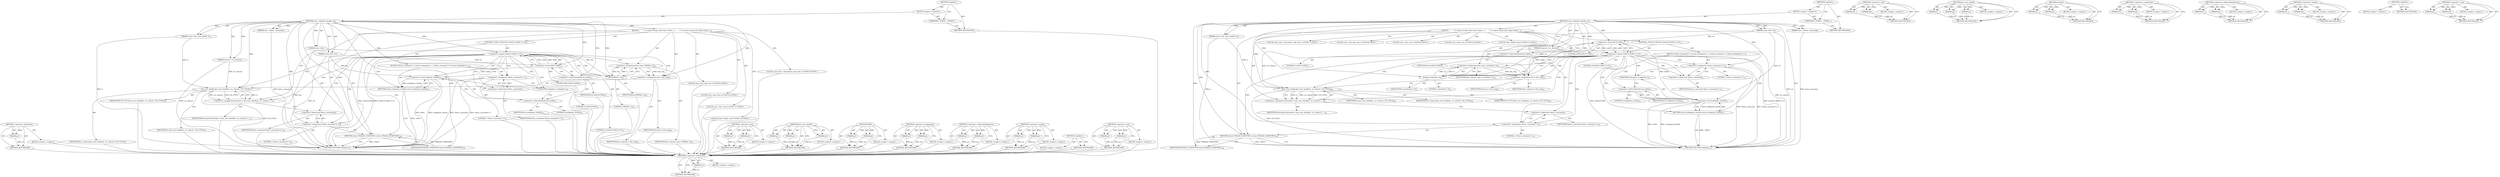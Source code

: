 digraph "&lt;operator&gt;.cast" {
vulnerable_110 [label=<(METHOD,&lt;operator&gt;.indirection)>];
vulnerable_111 [label=<(PARAM,p1)>];
vulnerable_112 [label=<(BLOCK,&lt;empty&gt;,&lt;empty&gt;)>];
vulnerable_113 [label=<(METHOD_RETURN,ANY)>];
vulnerable_6 [label=<(METHOD,&lt;global&gt;)<SUB>1</SUB>>];
vulnerable_7 [label=<(BLOCK,&lt;empty&gt;,&lt;empty&gt;)<SUB>1</SUB>>];
vulnerable_8 [label=<(UNKNOWN,_PUBLIC_,_PUBLIC_)<SUB>1</SUB>>];
vulnerable_9 [label=<(METHOD,next_codepoint_handle_ext)<SUB>1</SUB>>];
vulnerable_10 [label=<(PARAM,struct smb_iconv_handle *ic)<SUB>2</SUB>>];
vulnerable_11 [label=<(PARAM,const char *str)<SUB>3</SUB>>];
vulnerable_12 [label=<(PARAM,charset_t src_charset)<SUB>3</SUB>>];
vulnerable_13 [label=<(PARAM,size_t *bytes_consumed)<SUB>4</SUB>>];
vulnerable_14 [label=<(BLOCK,{
        /* it cannot occupy more than 4 bytes...,{
        /* it cannot occupy more than 4 bytes...)<SUB>5</SUB>>];
vulnerable_15 [label="<(LOCAL,smb_iconv_t descriptor: smb_iconv_t)<SUB>7</SUB>>"];
vulnerable_16 [label="<(LOCAL,size_t ilen_orig: size_t)<SUB>8</SUB>>"];
vulnerable_17 [label="<(LOCAL,size_t ilen: size_t)<SUB>9</SUB>>"];
vulnerable_18 [label="<(LOCAL,size_t olen: size_t)<SUB>10</SUB>>"];
vulnerable_19 [label="<(LOCAL,char* outbuf: char*)<SUB>11</SUB>>"];
vulnerable_20 [label=<(CONTROL_STRUCTURE,IF,if ((str[0] &amp; 0x80) == 0))<SUB>13</SUB>>];
vulnerable_21 [label=<(&lt;operator&gt;.equals,(str[0] &amp; 0x80) == 0)<SUB>13</SUB>>];
vulnerable_22 [label=<(&lt;operator&gt;.and,str[0] &amp; 0x80)<SUB>13</SUB>>];
vulnerable_23 [label=<(&lt;operator&gt;.indirectIndexAccess,str[0])<SUB>13</SUB>>];
vulnerable_24 [label=<(IDENTIFIER,str,str[0] &amp; 0x80)<SUB>13</SUB>>];
vulnerable_25 [label=<(LITERAL,0,str[0] &amp; 0x80)<SUB>13</SUB>>];
vulnerable_26 [label=<(LITERAL,0x80,str[0] &amp; 0x80)<SUB>13</SUB>>];
vulnerable_27 [label=<(LITERAL,0,(str[0] &amp; 0x80) == 0)<SUB>13</SUB>>];
vulnerable_28 [label=<(BLOCK,{
		*bytes_consumed = 1;
		return (codepoint_t)...,{
		*bytes_consumed = 1;
		return (codepoint_t)...)<SUB>13</SUB>>];
vulnerable_29 [label=<(&lt;operator&gt;.assignment,*bytes_consumed = 1)<SUB>14</SUB>>];
vulnerable_30 [label=<(&lt;operator&gt;.indirection,*bytes_consumed)<SUB>14</SUB>>];
vulnerable_31 [label=<(IDENTIFIER,bytes_consumed,*bytes_consumed = 1)<SUB>14</SUB>>];
vulnerable_32 [label=<(LITERAL,1,*bytes_consumed = 1)<SUB>14</SUB>>];
vulnerable_33 [label=<(RETURN,return (codepoint_t)str[0];,return (codepoint_t)str[0];)<SUB>15</SUB>>];
vulnerable_34 [label=<(&lt;operator&gt;.cast,(codepoint_t)str[0])<SUB>15</SUB>>];
vulnerable_35 [label=<(UNKNOWN,codepoint_t,codepoint_t)<SUB>15</SUB>>];
vulnerable_36 [label=<(&lt;operator&gt;.indirectIndexAccess,str[0])<SUB>15</SUB>>];
vulnerable_37 [label=<(IDENTIFIER,str,(codepoint_t)str[0])<SUB>15</SUB>>];
vulnerable_38 [label=<(LITERAL,0,(codepoint_t)str[0])<SUB>15</SUB>>];
vulnerable_39 [label=<(&lt;operator&gt;.assignment,ilen_orig = strnlen(str, 5))<SUB>23</SUB>>];
vulnerable_40 [label=<(IDENTIFIER,ilen_orig,ilen_orig = strnlen(str, 5))<SUB>23</SUB>>];
vulnerable_41 [label=<(strnlen,strnlen(str, 5))<SUB>23</SUB>>];
vulnerable_42 [label=<(IDENTIFIER,str,strnlen(str, 5))<SUB>23</SUB>>];
vulnerable_43 [label=<(LITERAL,5,strnlen(str, 5))<SUB>23</SUB>>];
vulnerable_44 [label=<(&lt;operator&gt;.assignment,ilen = ilen_orig)<SUB>24</SUB>>];
vulnerable_45 [label=<(IDENTIFIER,ilen,ilen = ilen_orig)<SUB>24</SUB>>];
vulnerable_46 [label=<(IDENTIFIER,ilen_orig,ilen = ilen_orig)<SUB>24</SUB>>];
vulnerable_47 [label=<(&lt;operator&gt;.assignment,descriptor = get_conv_handle(ic, src_charset, C...)<SUB>26</SUB>>];
vulnerable_48 [label=<(IDENTIFIER,descriptor,descriptor = get_conv_handle(ic, src_charset, C...)<SUB>26</SUB>>];
vulnerable_49 [label=<(get_conv_handle,get_conv_handle(ic, src_charset, CH_UTF16))<SUB>26</SUB>>];
vulnerable_50 [label=<(IDENTIFIER,ic,get_conv_handle(ic, src_charset, CH_UTF16))<SUB>26</SUB>>];
vulnerable_51 [label=<(IDENTIFIER,src_charset,get_conv_handle(ic, src_charset, CH_UTF16))<SUB>26</SUB>>];
vulnerable_52 [label=<(IDENTIFIER,CH_UTF16,get_conv_handle(ic, src_charset, CH_UTF16))<SUB>26</SUB>>];
vulnerable_53 [label=<(&lt;operator&gt;.assignment,*bytes_consumed = 1)<SUB>27</SUB>>];
vulnerable_54 [label=<(&lt;operator&gt;.indirection,*bytes_consumed)<SUB>27</SUB>>];
vulnerable_55 [label=<(IDENTIFIER,bytes_consumed,*bytes_consumed = 1)<SUB>27</SUB>>];
vulnerable_56 [label=<(LITERAL,1,*bytes_consumed = 1)<SUB>27</SUB>>];
vulnerable_57 [label=<(RETURN,return INVALID_CODEPOINT;,return INVALID_CODEPOINT;)<SUB>28</SUB>>];
vulnerable_58 [label=<(IDENTIFIER,INVALID_CODEPOINT,return INVALID_CODEPOINT;)<SUB>28</SUB>>];
vulnerable_59 [label=<(METHOD_RETURN,codepoint_t)<SUB>1</SUB>>];
vulnerable_61 [label=<(METHOD_RETURN,ANY)<SUB>1</SUB>>];
vulnerable_95 [label=<(METHOD,&lt;operator&gt;.and)>];
vulnerable_96 [label=<(PARAM,p1)>];
vulnerable_97 [label=<(PARAM,p2)>];
vulnerable_98 [label=<(BLOCK,&lt;empty&gt;,&lt;empty&gt;)>];
vulnerable_99 [label=<(METHOD_RETURN,ANY)>];
vulnerable_124 [label=<(METHOD,get_conv_handle)>];
vulnerable_125 [label=<(PARAM,p1)>];
vulnerable_126 [label=<(PARAM,p2)>];
vulnerable_127 [label=<(PARAM,p3)>];
vulnerable_128 [label=<(BLOCK,&lt;empty&gt;,&lt;empty&gt;)>];
vulnerable_129 [label=<(METHOD_RETURN,ANY)>];
vulnerable_119 [label=<(METHOD,strnlen)>];
vulnerable_120 [label=<(PARAM,p1)>];
vulnerable_121 [label=<(PARAM,p2)>];
vulnerable_122 [label=<(BLOCK,&lt;empty&gt;,&lt;empty&gt;)>];
vulnerable_123 [label=<(METHOD_RETURN,ANY)>];
vulnerable_105 [label=<(METHOD,&lt;operator&gt;.assignment)>];
vulnerable_106 [label=<(PARAM,p1)>];
vulnerable_107 [label=<(PARAM,p2)>];
vulnerable_108 [label=<(BLOCK,&lt;empty&gt;,&lt;empty&gt;)>];
vulnerable_109 [label=<(METHOD_RETURN,ANY)>];
vulnerable_100 [label=<(METHOD,&lt;operator&gt;.indirectIndexAccess)>];
vulnerable_101 [label=<(PARAM,p1)>];
vulnerable_102 [label=<(PARAM,p2)>];
vulnerable_103 [label=<(BLOCK,&lt;empty&gt;,&lt;empty&gt;)>];
vulnerable_104 [label=<(METHOD_RETURN,ANY)>];
vulnerable_90 [label=<(METHOD,&lt;operator&gt;.equals)>];
vulnerable_91 [label=<(PARAM,p1)>];
vulnerable_92 [label=<(PARAM,p2)>];
vulnerable_93 [label=<(BLOCK,&lt;empty&gt;,&lt;empty&gt;)>];
vulnerable_94 [label=<(METHOD_RETURN,ANY)>];
vulnerable_84 [label=<(METHOD,&lt;global&gt;)<SUB>1</SUB>>];
vulnerable_85 [label=<(BLOCK,&lt;empty&gt;,&lt;empty&gt;)>];
vulnerable_86 [label=<(METHOD_RETURN,ANY)>];
vulnerable_114 [label=<(METHOD,&lt;operator&gt;.cast)>];
vulnerable_115 [label=<(PARAM,p1)>];
vulnerable_116 [label=<(PARAM,p2)>];
vulnerable_117 [label=<(BLOCK,&lt;empty&gt;,&lt;empty&gt;)>];
vulnerable_118 [label=<(METHOD_RETURN,ANY)>];
fixed_111 [label=<(METHOD,&lt;operator&gt;.indirection)>];
fixed_112 [label=<(PARAM,p1)>];
fixed_113 [label=<(BLOCK,&lt;empty&gt;,&lt;empty&gt;)>];
fixed_114 [label=<(METHOD_RETURN,ANY)>];
fixed_6 [label=<(METHOD,&lt;global&gt;)<SUB>1</SUB>>];
fixed_7 [label=<(BLOCK,&lt;empty&gt;,&lt;empty&gt;)<SUB>1</SUB>>];
fixed_8 [label=<(UNKNOWN,_PUBLIC_,_PUBLIC_)<SUB>1</SUB>>];
fixed_9 [label=<(METHOD,next_codepoint_handle_ext)<SUB>1</SUB>>];
fixed_10 [label=<(PARAM,struct smb_iconv_handle *ic)<SUB>2</SUB>>];
fixed_11 [label=<(PARAM,const char *str)<SUB>3</SUB>>];
fixed_12 [label=<(PARAM,size_t len)<SUB>3</SUB>>];
fixed_13 [label=<(PARAM,charset_t src_charset)<SUB>4</SUB>>];
fixed_14 [label=<(PARAM,size_t *bytes_consumed)<SUB>5</SUB>>];
fixed_15 [label=<(BLOCK,{
        /* it cannot occupy more than 4 bytes...,{
        /* it cannot occupy more than 4 bytes...)<SUB>6</SUB>>];
fixed_16 [label="<(LOCAL,smb_iconv_t descriptor: smb_iconv_t)<SUB>8</SUB>>"];
fixed_17 [label="<(LOCAL,size_t ilen_orig: size_t)<SUB>9</SUB>>"];
fixed_18 [label="<(LOCAL,size_t ilen: size_t)<SUB>10</SUB>>"];
fixed_19 [label="<(LOCAL,size_t olen: size_t)<SUB>11</SUB>>"];
fixed_20 [label="<(LOCAL,char* outbuf: char*)<SUB>12</SUB>>"];
fixed_21 [label=<(CONTROL_STRUCTURE,IF,if ((str[0] &amp; 0x80) == 0))<SUB>14</SUB>>];
fixed_22 [label=<(&lt;operator&gt;.equals,(str[0] &amp; 0x80) == 0)<SUB>14</SUB>>];
fixed_23 [label=<(&lt;operator&gt;.and,str[0] &amp; 0x80)<SUB>14</SUB>>];
fixed_24 [label=<(&lt;operator&gt;.indirectIndexAccess,str[0])<SUB>14</SUB>>];
fixed_25 [label=<(IDENTIFIER,str,str[0] &amp; 0x80)<SUB>14</SUB>>];
fixed_26 [label=<(LITERAL,0,str[0] &amp; 0x80)<SUB>14</SUB>>];
fixed_27 [label=<(LITERAL,0x80,str[0] &amp; 0x80)<SUB>14</SUB>>];
fixed_28 [label=<(LITERAL,0,(str[0] &amp; 0x80) == 0)<SUB>14</SUB>>];
fixed_29 [label=<(BLOCK,{
		*bytes_consumed = 1;
		return (codepoint_t)...,{
		*bytes_consumed = 1;
		return (codepoint_t)...)<SUB>14</SUB>>];
fixed_30 [label=<(&lt;operator&gt;.assignment,*bytes_consumed = 1)<SUB>15</SUB>>];
fixed_31 [label=<(&lt;operator&gt;.indirection,*bytes_consumed)<SUB>15</SUB>>];
fixed_32 [label=<(IDENTIFIER,bytes_consumed,*bytes_consumed = 1)<SUB>15</SUB>>];
fixed_33 [label=<(LITERAL,1,*bytes_consumed = 1)<SUB>15</SUB>>];
fixed_34 [label=<(RETURN,return (codepoint_t)str[0];,return (codepoint_t)str[0];)<SUB>16</SUB>>];
fixed_35 [label=<(&lt;operator&gt;.cast,(codepoint_t)str[0])<SUB>16</SUB>>];
fixed_36 [label=<(UNKNOWN,codepoint_t,codepoint_t)<SUB>16</SUB>>];
fixed_37 [label=<(&lt;operator&gt;.indirectIndexAccess,str[0])<SUB>16</SUB>>];
fixed_38 [label=<(IDENTIFIER,str,(codepoint_t)str[0])<SUB>16</SUB>>];
fixed_39 [label=<(LITERAL,0,(codepoint_t)str[0])<SUB>16</SUB>>];
fixed_40 [label=<(&lt;operator&gt;.assignment,ilen_orig = MIN(len, 5))<SUB>24</SUB>>];
fixed_41 [label=<(IDENTIFIER,ilen_orig,ilen_orig = MIN(len, 5))<SUB>24</SUB>>];
fixed_42 [label=<(MIN,MIN(len, 5))<SUB>24</SUB>>];
fixed_43 [label=<(IDENTIFIER,len,MIN(len, 5))<SUB>24</SUB>>];
fixed_44 [label=<(LITERAL,5,MIN(len, 5))<SUB>24</SUB>>];
fixed_45 [label=<(&lt;operator&gt;.assignment,ilen = ilen_orig)<SUB>25</SUB>>];
fixed_46 [label=<(IDENTIFIER,ilen,ilen = ilen_orig)<SUB>25</SUB>>];
fixed_47 [label=<(IDENTIFIER,ilen_orig,ilen = ilen_orig)<SUB>25</SUB>>];
fixed_48 [label=<(&lt;operator&gt;.assignment,descriptor = get_conv_handle(ic, src_charset, C...)<SUB>27</SUB>>];
fixed_49 [label=<(IDENTIFIER,descriptor,descriptor = get_conv_handle(ic, src_charset, C...)<SUB>27</SUB>>];
fixed_50 [label=<(get_conv_handle,get_conv_handle(ic, src_charset, CH_UTF16))<SUB>27</SUB>>];
fixed_51 [label=<(IDENTIFIER,ic,get_conv_handle(ic, src_charset, CH_UTF16))<SUB>27</SUB>>];
fixed_52 [label=<(IDENTIFIER,src_charset,get_conv_handle(ic, src_charset, CH_UTF16))<SUB>27</SUB>>];
fixed_53 [label=<(IDENTIFIER,CH_UTF16,get_conv_handle(ic, src_charset, CH_UTF16))<SUB>27</SUB>>];
fixed_54 [label=<(&lt;operator&gt;.assignment,*bytes_consumed = 1)<SUB>28</SUB>>];
fixed_55 [label=<(&lt;operator&gt;.indirection,*bytes_consumed)<SUB>28</SUB>>];
fixed_56 [label=<(IDENTIFIER,bytes_consumed,*bytes_consumed = 1)<SUB>28</SUB>>];
fixed_57 [label=<(LITERAL,1,*bytes_consumed = 1)<SUB>28</SUB>>];
fixed_58 [label=<(RETURN,return INVALID_CODEPOINT;,return INVALID_CODEPOINT;)<SUB>29</SUB>>];
fixed_59 [label=<(IDENTIFIER,INVALID_CODEPOINT,return INVALID_CODEPOINT;)<SUB>29</SUB>>];
fixed_60 [label=<(METHOD_RETURN,codepoint_t)<SUB>1</SUB>>];
fixed_62 [label=<(METHOD_RETURN,ANY)<SUB>1</SUB>>];
fixed_96 [label=<(METHOD,&lt;operator&gt;.and)>];
fixed_97 [label=<(PARAM,p1)>];
fixed_98 [label=<(PARAM,p2)>];
fixed_99 [label=<(BLOCK,&lt;empty&gt;,&lt;empty&gt;)>];
fixed_100 [label=<(METHOD_RETURN,ANY)>];
fixed_125 [label=<(METHOD,get_conv_handle)>];
fixed_126 [label=<(PARAM,p1)>];
fixed_127 [label=<(PARAM,p2)>];
fixed_128 [label=<(PARAM,p3)>];
fixed_129 [label=<(BLOCK,&lt;empty&gt;,&lt;empty&gt;)>];
fixed_130 [label=<(METHOD_RETURN,ANY)>];
fixed_120 [label=<(METHOD,MIN)>];
fixed_121 [label=<(PARAM,p1)>];
fixed_122 [label=<(PARAM,p2)>];
fixed_123 [label=<(BLOCK,&lt;empty&gt;,&lt;empty&gt;)>];
fixed_124 [label=<(METHOD_RETURN,ANY)>];
fixed_106 [label=<(METHOD,&lt;operator&gt;.assignment)>];
fixed_107 [label=<(PARAM,p1)>];
fixed_108 [label=<(PARAM,p2)>];
fixed_109 [label=<(BLOCK,&lt;empty&gt;,&lt;empty&gt;)>];
fixed_110 [label=<(METHOD_RETURN,ANY)>];
fixed_101 [label=<(METHOD,&lt;operator&gt;.indirectIndexAccess)>];
fixed_102 [label=<(PARAM,p1)>];
fixed_103 [label=<(PARAM,p2)>];
fixed_104 [label=<(BLOCK,&lt;empty&gt;,&lt;empty&gt;)>];
fixed_105 [label=<(METHOD_RETURN,ANY)>];
fixed_91 [label=<(METHOD,&lt;operator&gt;.equals)>];
fixed_92 [label=<(PARAM,p1)>];
fixed_93 [label=<(PARAM,p2)>];
fixed_94 [label=<(BLOCK,&lt;empty&gt;,&lt;empty&gt;)>];
fixed_95 [label=<(METHOD_RETURN,ANY)>];
fixed_85 [label=<(METHOD,&lt;global&gt;)<SUB>1</SUB>>];
fixed_86 [label=<(BLOCK,&lt;empty&gt;,&lt;empty&gt;)>];
fixed_87 [label=<(METHOD_RETURN,ANY)>];
fixed_115 [label=<(METHOD,&lt;operator&gt;.cast)>];
fixed_116 [label=<(PARAM,p1)>];
fixed_117 [label=<(PARAM,p2)>];
fixed_118 [label=<(BLOCK,&lt;empty&gt;,&lt;empty&gt;)>];
fixed_119 [label=<(METHOD_RETURN,ANY)>];
vulnerable_110 -> vulnerable_111  [key=0, label="AST: "];
vulnerable_110 -> vulnerable_111  [key=1, label="DDG: "];
vulnerable_110 -> vulnerable_112  [key=0, label="AST: "];
vulnerable_110 -> vulnerable_113  [key=0, label="AST: "];
vulnerable_110 -> vulnerable_113  [key=1, label="CFG: "];
vulnerable_111 -> vulnerable_113  [key=0, label="DDG: p1"];
vulnerable_6 -> vulnerable_7  [key=0, label="AST: "];
vulnerable_6 -> vulnerable_61  [key=0, label="AST: "];
vulnerable_6 -> vulnerable_8  [key=0, label="CFG: "];
vulnerable_7 -> vulnerable_8  [key=0, label="AST: "];
vulnerable_7 -> vulnerable_9  [key=0, label="AST: "];
vulnerable_8 -> vulnerable_61  [key=0, label="CFG: "];
vulnerable_9 -> vulnerable_10  [key=0, label="AST: "];
vulnerable_9 -> vulnerable_10  [key=1, label="DDG: "];
vulnerable_9 -> vulnerable_11  [key=0, label="AST: "];
vulnerable_9 -> vulnerable_11  [key=1, label="DDG: "];
vulnerable_9 -> vulnerable_12  [key=0, label="AST: "];
vulnerable_9 -> vulnerable_12  [key=1, label="DDG: "];
vulnerable_9 -> vulnerable_13  [key=0, label="AST: "];
vulnerable_9 -> vulnerable_13  [key=1, label="DDG: "];
vulnerable_9 -> vulnerable_14  [key=0, label="AST: "];
vulnerable_9 -> vulnerable_59  [key=0, label="AST: "];
vulnerable_9 -> vulnerable_23  [key=0, label="CFG: "];
vulnerable_9 -> vulnerable_44  [key=0, label="DDG: "];
vulnerable_9 -> vulnerable_53  [key=0, label="DDG: "];
vulnerable_9 -> vulnerable_57  [key=0, label="DDG: "];
vulnerable_9 -> vulnerable_58  [key=0, label="DDG: "];
vulnerable_9 -> vulnerable_21  [key=0, label="DDG: "];
vulnerable_9 -> vulnerable_29  [key=0, label="DDG: "];
vulnerable_9 -> vulnerable_41  [key=0, label="DDG: "];
vulnerable_9 -> vulnerable_49  [key=0, label="DDG: "];
vulnerable_9 -> vulnerable_22  [key=0, label="DDG: "];
vulnerable_10 -> vulnerable_59  [key=0, label="DDG: ic"];
vulnerable_10 -> vulnerable_49  [key=0, label="DDG: ic"];
vulnerable_11 -> vulnerable_59  [key=0, label="DDG: str"];
vulnerable_11 -> vulnerable_41  [key=0, label="DDG: str"];
vulnerable_11 -> vulnerable_22  [key=0, label="DDG: str"];
vulnerable_11 -> vulnerable_34  [key=0, label="DDG: str"];
vulnerable_12 -> vulnerable_59  [key=0, label="DDG: src_charset"];
vulnerable_12 -> vulnerable_49  [key=0, label="DDG: src_charset"];
vulnerable_13 -> vulnerable_59  [key=0, label="DDG: bytes_consumed"];
vulnerable_14 -> vulnerable_15  [key=0, label="AST: "];
vulnerable_14 -> vulnerable_16  [key=0, label="AST: "];
vulnerable_14 -> vulnerable_17  [key=0, label="AST: "];
vulnerable_14 -> vulnerable_18  [key=0, label="AST: "];
vulnerable_14 -> vulnerable_19  [key=0, label="AST: "];
vulnerable_14 -> vulnerable_20  [key=0, label="AST: "];
vulnerable_14 -> vulnerable_39  [key=0, label="AST: "];
vulnerable_14 -> vulnerable_44  [key=0, label="AST: "];
vulnerable_14 -> vulnerable_47  [key=0, label="AST: "];
vulnerable_14 -> vulnerable_53  [key=0, label="AST: "];
vulnerable_14 -> vulnerable_57  [key=0, label="AST: "];
vulnerable_20 -> vulnerable_21  [key=0, label="AST: "];
vulnerable_20 -> vulnerable_28  [key=0, label="AST: "];
vulnerable_21 -> vulnerable_22  [key=0, label="AST: "];
vulnerable_21 -> vulnerable_27  [key=0, label="AST: "];
vulnerable_21 -> vulnerable_30  [key=0, label="CFG: "];
vulnerable_21 -> vulnerable_30  [key=1, label="CDG: "];
vulnerable_21 -> vulnerable_41  [key=0, label="CFG: "];
vulnerable_21 -> vulnerable_41  [key=1, label="CDG: "];
vulnerable_21 -> vulnerable_59  [key=0, label="DDG: str[0] &amp; 0x80"];
vulnerable_21 -> vulnerable_59  [key=1, label="DDG: (str[0] &amp; 0x80) == 0"];
vulnerable_21 -> vulnerable_47  [key=0, label="CDG: "];
vulnerable_21 -> vulnerable_34  [key=0, label="CDG: "];
vulnerable_21 -> vulnerable_49  [key=0, label="CDG: "];
vulnerable_21 -> vulnerable_33  [key=0, label="CDG: "];
vulnerable_21 -> vulnerable_57  [key=0, label="CDG: "];
vulnerable_21 -> vulnerable_36  [key=0, label="CDG: "];
vulnerable_21 -> vulnerable_53  [key=0, label="CDG: "];
vulnerable_21 -> vulnerable_29  [key=0, label="CDG: "];
vulnerable_21 -> vulnerable_44  [key=0, label="CDG: "];
vulnerable_21 -> vulnerable_35  [key=0, label="CDG: "];
vulnerable_21 -> vulnerable_54  [key=0, label="CDG: "];
vulnerable_21 -> vulnerable_39  [key=0, label="CDG: "];
vulnerable_22 -> vulnerable_23  [key=0, label="AST: "];
vulnerable_22 -> vulnerable_26  [key=0, label="AST: "];
vulnerable_22 -> vulnerable_21  [key=0, label="CFG: "];
vulnerable_22 -> vulnerable_21  [key=1, label="DDG: str[0]"];
vulnerable_22 -> vulnerable_21  [key=2, label="DDG: 0x80"];
vulnerable_22 -> vulnerable_41  [key=0, label="DDG: str[0]"];
vulnerable_22 -> vulnerable_34  [key=0, label="DDG: str[0]"];
vulnerable_23 -> vulnerable_24  [key=0, label="AST: "];
vulnerable_23 -> vulnerable_25  [key=0, label="AST: "];
vulnerable_23 -> vulnerable_22  [key=0, label="CFG: "];
vulnerable_28 -> vulnerable_29  [key=0, label="AST: "];
vulnerable_28 -> vulnerable_33  [key=0, label="AST: "];
vulnerable_29 -> vulnerable_30  [key=0, label="AST: "];
vulnerable_29 -> vulnerable_32  [key=0, label="AST: "];
vulnerable_29 -> vulnerable_35  [key=0, label="CFG: "];
vulnerable_29 -> vulnerable_59  [key=0, label="DDG: *bytes_consumed"];
vulnerable_29 -> vulnerable_59  [key=1, label="DDG: *bytes_consumed = 1"];
vulnerable_30 -> vulnerable_31  [key=0, label="AST: "];
vulnerable_30 -> vulnerable_29  [key=0, label="CFG: "];
vulnerable_33 -> vulnerable_34  [key=0, label="AST: "];
vulnerable_33 -> vulnerable_59  [key=0, label="CFG: "];
vulnerable_33 -> vulnerable_59  [key=1, label="DDG: &lt;RET&gt;"];
vulnerable_34 -> vulnerable_35  [key=0, label="AST: "];
vulnerable_34 -> vulnerable_36  [key=0, label="AST: "];
vulnerable_34 -> vulnerable_33  [key=0, label="CFG: "];
vulnerable_34 -> vulnerable_33  [key=1, label="DDG: (codepoint_t)str[0]"];
vulnerable_34 -> vulnerable_59  [key=0, label="DDG: str[0]"];
vulnerable_34 -> vulnerable_59  [key=1, label="DDG: (codepoint_t)str[0]"];
vulnerable_35 -> vulnerable_36  [key=0, label="CFG: "];
vulnerable_36 -> vulnerable_37  [key=0, label="AST: "];
vulnerable_36 -> vulnerable_38  [key=0, label="AST: "];
vulnerable_36 -> vulnerable_34  [key=0, label="CFG: "];
vulnerable_39 -> vulnerable_40  [key=0, label="AST: "];
vulnerable_39 -> vulnerable_41  [key=0, label="AST: "];
vulnerable_39 -> vulnerable_44  [key=0, label="CFG: "];
vulnerable_39 -> vulnerable_44  [key=1, label="DDG: ilen_orig"];
vulnerable_41 -> vulnerable_42  [key=0, label="AST: "];
vulnerable_41 -> vulnerable_43  [key=0, label="AST: "];
vulnerable_41 -> vulnerable_39  [key=0, label="CFG: "];
vulnerable_41 -> vulnerable_39  [key=1, label="DDG: str"];
vulnerable_41 -> vulnerable_39  [key=2, label="DDG: 5"];
vulnerable_44 -> vulnerable_45  [key=0, label="AST: "];
vulnerable_44 -> vulnerable_46  [key=0, label="AST: "];
vulnerable_44 -> vulnerable_49  [key=0, label="CFG: "];
vulnerable_47 -> vulnerable_48  [key=0, label="AST: "];
vulnerable_47 -> vulnerable_49  [key=0, label="AST: "];
vulnerable_47 -> vulnerable_54  [key=0, label="CFG: "];
vulnerable_49 -> vulnerable_50  [key=0, label="AST: "];
vulnerable_49 -> vulnerable_51  [key=0, label="AST: "];
vulnerable_49 -> vulnerable_52  [key=0, label="AST: "];
vulnerable_49 -> vulnerable_47  [key=0, label="CFG: "];
vulnerable_49 -> vulnerable_47  [key=1, label="DDG: ic"];
vulnerable_49 -> vulnerable_47  [key=2, label="DDG: src_charset"];
vulnerable_49 -> vulnerable_47  [key=3, label="DDG: CH_UTF16"];
vulnerable_49 -> vulnerable_59  [key=0, label="DDG: CH_UTF16"];
vulnerable_53 -> vulnerable_54  [key=0, label="AST: "];
vulnerable_53 -> vulnerable_56  [key=0, label="AST: "];
vulnerable_53 -> vulnerable_57  [key=0, label="CFG: "];
vulnerable_54 -> vulnerable_55  [key=0, label="AST: "];
vulnerable_54 -> vulnerable_53  [key=0, label="CFG: "];
vulnerable_57 -> vulnerable_58  [key=0, label="AST: "];
vulnerable_57 -> vulnerable_59  [key=0, label="CFG: "];
vulnerable_57 -> vulnerable_59  [key=1, label="DDG: &lt;RET&gt;"];
vulnerable_58 -> vulnerable_57  [key=0, label="DDG: INVALID_CODEPOINT"];
vulnerable_95 -> vulnerable_96  [key=0, label="AST: "];
vulnerable_95 -> vulnerable_96  [key=1, label="DDG: "];
vulnerable_95 -> vulnerable_98  [key=0, label="AST: "];
vulnerable_95 -> vulnerable_97  [key=0, label="AST: "];
vulnerable_95 -> vulnerable_97  [key=1, label="DDG: "];
vulnerable_95 -> vulnerable_99  [key=0, label="AST: "];
vulnerable_95 -> vulnerable_99  [key=1, label="CFG: "];
vulnerable_96 -> vulnerable_99  [key=0, label="DDG: p1"];
vulnerable_97 -> vulnerable_99  [key=0, label="DDG: p2"];
vulnerable_124 -> vulnerable_125  [key=0, label="AST: "];
vulnerable_124 -> vulnerable_125  [key=1, label="DDG: "];
vulnerable_124 -> vulnerable_128  [key=0, label="AST: "];
vulnerable_124 -> vulnerable_126  [key=0, label="AST: "];
vulnerable_124 -> vulnerable_126  [key=1, label="DDG: "];
vulnerable_124 -> vulnerable_129  [key=0, label="AST: "];
vulnerable_124 -> vulnerable_129  [key=1, label="CFG: "];
vulnerable_124 -> vulnerable_127  [key=0, label="AST: "];
vulnerable_124 -> vulnerable_127  [key=1, label="DDG: "];
vulnerable_125 -> vulnerable_129  [key=0, label="DDG: p1"];
vulnerable_126 -> vulnerable_129  [key=0, label="DDG: p2"];
vulnerable_127 -> vulnerable_129  [key=0, label="DDG: p3"];
vulnerable_119 -> vulnerable_120  [key=0, label="AST: "];
vulnerable_119 -> vulnerable_120  [key=1, label="DDG: "];
vulnerable_119 -> vulnerable_122  [key=0, label="AST: "];
vulnerable_119 -> vulnerable_121  [key=0, label="AST: "];
vulnerable_119 -> vulnerable_121  [key=1, label="DDG: "];
vulnerable_119 -> vulnerable_123  [key=0, label="AST: "];
vulnerable_119 -> vulnerable_123  [key=1, label="CFG: "];
vulnerable_120 -> vulnerable_123  [key=0, label="DDG: p1"];
vulnerable_121 -> vulnerable_123  [key=0, label="DDG: p2"];
vulnerable_105 -> vulnerable_106  [key=0, label="AST: "];
vulnerable_105 -> vulnerable_106  [key=1, label="DDG: "];
vulnerable_105 -> vulnerable_108  [key=0, label="AST: "];
vulnerable_105 -> vulnerable_107  [key=0, label="AST: "];
vulnerable_105 -> vulnerable_107  [key=1, label="DDG: "];
vulnerable_105 -> vulnerable_109  [key=0, label="AST: "];
vulnerable_105 -> vulnerable_109  [key=1, label="CFG: "];
vulnerable_106 -> vulnerable_109  [key=0, label="DDG: p1"];
vulnerable_107 -> vulnerable_109  [key=0, label="DDG: p2"];
vulnerable_100 -> vulnerable_101  [key=0, label="AST: "];
vulnerable_100 -> vulnerable_101  [key=1, label="DDG: "];
vulnerable_100 -> vulnerable_103  [key=0, label="AST: "];
vulnerable_100 -> vulnerable_102  [key=0, label="AST: "];
vulnerable_100 -> vulnerable_102  [key=1, label="DDG: "];
vulnerable_100 -> vulnerable_104  [key=0, label="AST: "];
vulnerable_100 -> vulnerable_104  [key=1, label="CFG: "];
vulnerable_101 -> vulnerable_104  [key=0, label="DDG: p1"];
vulnerable_102 -> vulnerable_104  [key=0, label="DDG: p2"];
vulnerable_90 -> vulnerable_91  [key=0, label="AST: "];
vulnerable_90 -> vulnerable_91  [key=1, label="DDG: "];
vulnerable_90 -> vulnerable_93  [key=0, label="AST: "];
vulnerable_90 -> vulnerable_92  [key=0, label="AST: "];
vulnerable_90 -> vulnerable_92  [key=1, label="DDG: "];
vulnerable_90 -> vulnerable_94  [key=0, label="AST: "];
vulnerable_90 -> vulnerable_94  [key=1, label="CFG: "];
vulnerable_91 -> vulnerable_94  [key=0, label="DDG: p1"];
vulnerable_92 -> vulnerable_94  [key=0, label="DDG: p2"];
vulnerable_84 -> vulnerable_85  [key=0, label="AST: "];
vulnerable_84 -> vulnerable_86  [key=0, label="AST: "];
vulnerable_84 -> vulnerable_86  [key=1, label="CFG: "];
vulnerable_114 -> vulnerable_115  [key=0, label="AST: "];
vulnerable_114 -> vulnerable_115  [key=1, label="DDG: "];
vulnerable_114 -> vulnerable_117  [key=0, label="AST: "];
vulnerable_114 -> vulnerable_116  [key=0, label="AST: "];
vulnerable_114 -> vulnerable_116  [key=1, label="DDG: "];
vulnerable_114 -> vulnerable_118  [key=0, label="AST: "];
vulnerable_114 -> vulnerable_118  [key=1, label="CFG: "];
vulnerable_115 -> vulnerable_118  [key=0, label="DDG: p1"];
vulnerable_116 -> vulnerable_118  [key=0, label="DDG: p2"];
fixed_111 -> fixed_112  [key=0, label="AST: "];
fixed_111 -> fixed_112  [key=1, label="DDG: "];
fixed_111 -> fixed_113  [key=0, label="AST: "];
fixed_111 -> fixed_114  [key=0, label="AST: "];
fixed_111 -> fixed_114  [key=1, label="CFG: "];
fixed_112 -> fixed_114  [key=0, label="DDG: p1"];
fixed_113 -> vulnerable_110  [key=0];
fixed_114 -> vulnerable_110  [key=0];
fixed_6 -> fixed_7  [key=0, label="AST: "];
fixed_6 -> fixed_62  [key=0, label="AST: "];
fixed_6 -> fixed_8  [key=0, label="CFG: "];
fixed_7 -> fixed_8  [key=0, label="AST: "];
fixed_7 -> fixed_9  [key=0, label="AST: "];
fixed_8 -> fixed_62  [key=0, label="CFG: "];
fixed_9 -> fixed_10  [key=0, label="AST: "];
fixed_9 -> fixed_10  [key=1, label="DDG: "];
fixed_9 -> fixed_11  [key=0, label="AST: "];
fixed_9 -> fixed_11  [key=1, label="DDG: "];
fixed_9 -> fixed_12  [key=0, label="AST: "];
fixed_9 -> fixed_12  [key=1, label="DDG: "];
fixed_9 -> fixed_13  [key=0, label="AST: "];
fixed_9 -> fixed_13  [key=1, label="DDG: "];
fixed_9 -> fixed_14  [key=0, label="AST: "];
fixed_9 -> fixed_14  [key=1, label="DDG: "];
fixed_9 -> fixed_15  [key=0, label="AST: "];
fixed_9 -> fixed_60  [key=0, label="AST: "];
fixed_9 -> fixed_24  [key=0, label="CFG: "];
fixed_9 -> fixed_45  [key=0, label="DDG: "];
fixed_9 -> fixed_54  [key=0, label="DDG: "];
fixed_9 -> fixed_58  [key=0, label="DDG: "];
fixed_9 -> fixed_59  [key=0, label="DDG: "];
fixed_9 -> fixed_22  [key=0, label="DDG: "];
fixed_9 -> fixed_30  [key=0, label="DDG: "];
fixed_9 -> fixed_42  [key=0, label="DDG: "];
fixed_9 -> fixed_50  [key=0, label="DDG: "];
fixed_9 -> fixed_23  [key=0, label="DDG: "];
fixed_10 -> fixed_60  [key=0, label="DDG: ic"];
fixed_10 -> fixed_50  [key=0, label="DDG: ic"];
fixed_11 -> fixed_60  [key=0, label="DDG: str"];
fixed_11 -> fixed_23  [key=0, label="DDG: str"];
fixed_11 -> fixed_35  [key=0, label="DDG: str"];
fixed_12 -> fixed_60  [key=0, label="DDG: len"];
fixed_12 -> fixed_42  [key=0, label="DDG: len"];
fixed_13 -> fixed_60  [key=0, label="DDG: src_charset"];
fixed_13 -> fixed_50  [key=0, label="DDG: src_charset"];
fixed_14 -> fixed_60  [key=0, label="DDG: bytes_consumed"];
fixed_15 -> fixed_16  [key=0, label="AST: "];
fixed_15 -> fixed_17  [key=0, label="AST: "];
fixed_15 -> fixed_18  [key=0, label="AST: "];
fixed_15 -> fixed_19  [key=0, label="AST: "];
fixed_15 -> fixed_20  [key=0, label="AST: "];
fixed_15 -> fixed_21  [key=0, label="AST: "];
fixed_15 -> fixed_40  [key=0, label="AST: "];
fixed_15 -> fixed_45  [key=0, label="AST: "];
fixed_15 -> fixed_48  [key=0, label="AST: "];
fixed_15 -> fixed_54  [key=0, label="AST: "];
fixed_15 -> fixed_58  [key=0, label="AST: "];
fixed_16 -> vulnerable_110  [key=0];
fixed_17 -> vulnerable_110  [key=0];
fixed_18 -> vulnerable_110  [key=0];
fixed_19 -> vulnerable_110  [key=0];
fixed_20 -> vulnerable_110  [key=0];
fixed_21 -> fixed_22  [key=0, label="AST: "];
fixed_21 -> fixed_29  [key=0, label="AST: "];
fixed_22 -> fixed_23  [key=0, label="AST: "];
fixed_22 -> fixed_28  [key=0, label="AST: "];
fixed_22 -> fixed_31  [key=0, label="CFG: "];
fixed_22 -> fixed_31  [key=1, label="CDG: "];
fixed_22 -> fixed_42  [key=0, label="CFG: "];
fixed_22 -> fixed_42  [key=1, label="CDG: "];
fixed_22 -> fixed_60  [key=0, label="DDG: str[0] &amp; 0x80"];
fixed_22 -> fixed_60  [key=1, label="DDG: (str[0] &amp; 0x80) == 0"];
fixed_22 -> fixed_30  [key=0, label="CDG: "];
fixed_22 -> fixed_34  [key=0, label="CDG: "];
fixed_22 -> fixed_48  [key=0, label="CDG: "];
fixed_22 -> fixed_58  [key=0, label="CDG: "];
fixed_22 -> fixed_36  [key=0, label="CDG: "];
fixed_22 -> fixed_37  [key=0, label="CDG: "];
fixed_22 -> fixed_45  [key=0, label="CDG: "];
fixed_22 -> fixed_40  [key=0, label="CDG: "];
fixed_22 -> fixed_50  [key=0, label="CDG: "];
fixed_22 -> fixed_35  [key=0, label="CDG: "];
fixed_22 -> fixed_55  [key=0, label="CDG: "];
fixed_22 -> fixed_54  [key=0, label="CDG: "];
fixed_23 -> fixed_24  [key=0, label="AST: "];
fixed_23 -> fixed_27  [key=0, label="AST: "];
fixed_23 -> fixed_22  [key=0, label="CFG: "];
fixed_23 -> fixed_22  [key=1, label="DDG: str[0]"];
fixed_23 -> fixed_22  [key=2, label="DDG: 0x80"];
fixed_23 -> fixed_35  [key=0, label="DDG: str[0]"];
fixed_24 -> fixed_25  [key=0, label="AST: "];
fixed_24 -> fixed_26  [key=0, label="AST: "];
fixed_24 -> fixed_23  [key=0, label="CFG: "];
fixed_25 -> vulnerable_110  [key=0];
fixed_26 -> vulnerable_110  [key=0];
fixed_27 -> vulnerable_110  [key=0];
fixed_28 -> vulnerable_110  [key=0];
fixed_29 -> fixed_30  [key=0, label="AST: "];
fixed_29 -> fixed_34  [key=0, label="AST: "];
fixed_30 -> fixed_31  [key=0, label="AST: "];
fixed_30 -> fixed_33  [key=0, label="AST: "];
fixed_30 -> fixed_36  [key=0, label="CFG: "];
fixed_30 -> fixed_60  [key=0, label="DDG: *bytes_consumed"];
fixed_30 -> fixed_60  [key=1, label="DDG: *bytes_consumed = 1"];
fixed_31 -> fixed_32  [key=0, label="AST: "];
fixed_31 -> fixed_30  [key=0, label="CFG: "];
fixed_32 -> vulnerable_110  [key=0];
fixed_33 -> vulnerable_110  [key=0];
fixed_34 -> fixed_35  [key=0, label="AST: "];
fixed_34 -> fixed_60  [key=0, label="CFG: "];
fixed_34 -> fixed_60  [key=1, label="DDG: &lt;RET&gt;"];
fixed_35 -> fixed_36  [key=0, label="AST: "];
fixed_35 -> fixed_37  [key=0, label="AST: "];
fixed_35 -> fixed_34  [key=0, label="CFG: "];
fixed_35 -> fixed_34  [key=1, label="DDG: (codepoint_t)str[0]"];
fixed_35 -> fixed_60  [key=0, label="DDG: str[0]"];
fixed_35 -> fixed_60  [key=1, label="DDG: (codepoint_t)str[0]"];
fixed_36 -> fixed_37  [key=0, label="CFG: "];
fixed_37 -> fixed_38  [key=0, label="AST: "];
fixed_37 -> fixed_39  [key=0, label="AST: "];
fixed_37 -> fixed_35  [key=0, label="CFG: "];
fixed_38 -> vulnerable_110  [key=0];
fixed_39 -> vulnerable_110  [key=0];
fixed_40 -> fixed_41  [key=0, label="AST: "];
fixed_40 -> fixed_42  [key=0, label="AST: "];
fixed_40 -> fixed_45  [key=0, label="CFG: "];
fixed_40 -> fixed_45  [key=1, label="DDG: ilen_orig"];
fixed_41 -> vulnerable_110  [key=0];
fixed_42 -> fixed_43  [key=0, label="AST: "];
fixed_42 -> fixed_44  [key=0, label="AST: "];
fixed_42 -> fixed_40  [key=0, label="CFG: "];
fixed_42 -> fixed_40  [key=1, label="DDG: len"];
fixed_42 -> fixed_40  [key=2, label="DDG: 5"];
fixed_43 -> vulnerable_110  [key=0];
fixed_44 -> vulnerable_110  [key=0];
fixed_45 -> fixed_46  [key=0, label="AST: "];
fixed_45 -> fixed_47  [key=0, label="AST: "];
fixed_45 -> fixed_50  [key=0, label="CFG: "];
fixed_46 -> vulnerable_110  [key=0];
fixed_47 -> vulnerable_110  [key=0];
fixed_48 -> fixed_49  [key=0, label="AST: "];
fixed_48 -> fixed_50  [key=0, label="AST: "];
fixed_48 -> fixed_55  [key=0, label="CFG: "];
fixed_49 -> vulnerable_110  [key=0];
fixed_50 -> fixed_51  [key=0, label="AST: "];
fixed_50 -> fixed_52  [key=0, label="AST: "];
fixed_50 -> fixed_53  [key=0, label="AST: "];
fixed_50 -> fixed_48  [key=0, label="CFG: "];
fixed_50 -> fixed_48  [key=1, label="DDG: ic"];
fixed_50 -> fixed_48  [key=2, label="DDG: src_charset"];
fixed_50 -> fixed_48  [key=3, label="DDG: CH_UTF16"];
fixed_50 -> fixed_60  [key=0, label="DDG: CH_UTF16"];
fixed_51 -> vulnerable_110  [key=0];
fixed_52 -> vulnerable_110  [key=0];
fixed_53 -> vulnerable_110  [key=0];
fixed_54 -> fixed_55  [key=0, label="AST: "];
fixed_54 -> fixed_57  [key=0, label="AST: "];
fixed_54 -> fixed_58  [key=0, label="CFG: "];
fixed_55 -> fixed_56  [key=0, label="AST: "];
fixed_55 -> fixed_54  [key=0, label="CFG: "];
fixed_56 -> vulnerable_110  [key=0];
fixed_57 -> vulnerable_110  [key=0];
fixed_58 -> fixed_59  [key=0, label="AST: "];
fixed_58 -> fixed_60  [key=0, label="CFG: "];
fixed_58 -> fixed_60  [key=1, label="DDG: &lt;RET&gt;"];
fixed_59 -> fixed_58  [key=0, label="DDG: INVALID_CODEPOINT"];
fixed_60 -> vulnerable_110  [key=0];
fixed_62 -> vulnerable_110  [key=0];
fixed_96 -> fixed_97  [key=0, label="AST: "];
fixed_96 -> fixed_97  [key=1, label="DDG: "];
fixed_96 -> fixed_99  [key=0, label="AST: "];
fixed_96 -> fixed_98  [key=0, label="AST: "];
fixed_96 -> fixed_98  [key=1, label="DDG: "];
fixed_96 -> fixed_100  [key=0, label="AST: "];
fixed_96 -> fixed_100  [key=1, label="CFG: "];
fixed_97 -> fixed_100  [key=0, label="DDG: p1"];
fixed_98 -> fixed_100  [key=0, label="DDG: p2"];
fixed_99 -> vulnerable_110  [key=0];
fixed_100 -> vulnerable_110  [key=0];
fixed_125 -> fixed_126  [key=0, label="AST: "];
fixed_125 -> fixed_126  [key=1, label="DDG: "];
fixed_125 -> fixed_129  [key=0, label="AST: "];
fixed_125 -> fixed_127  [key=0, label="AST: "];
fixed_125 -> fixed_127  [key=1, label="DDG: "];
fixed_125 -> fixed_130  [key=0, label="AST: "];
fixed_125 -> fixed_130  [key=1, label="CFG: "];
fixed_125 -> fixed_128  [key=0, label="AST: "];
fixed_125 -> fixed_128  [key=1, label="DDG: "];
fixed_126 -> fixed_130  [key=0, label="DDG: p1"];
fixed_127 -> fixed_130  [key=0, label="DDG: p2"];
fixed_128 -> fixed_130  [key=0, label="DDG: p3"];
fixed_129 -> vulnerable_110  [key=0];
fixed_130 -> vulnerable_110  [key=0];
fixed_120 -> fixed_121  [key=0, label="AST: "];
fixed_120 -> fixed_121  [key=1, label="DDG: "];
fixed_120 -> fixed_123  [key=0, label="AST: "];
fixed_120 -> fixed_122  [key=0, label="AST: "];
fixed_120 -> fixed_122  [key=1, label="DDG: "];
fixed_120 -> fixed_124  [key=0, label="AST: "];
fixed_120 -> fixed_124  [key=1, label="CFG: "];
fixed_121 -> fixed_124  [key=0, label="DDG: p1"];
fixed_122 -> fixed_124  [key=0, label="DDG: p2"];
fixed_123 -> vulnerable_110  [key=0];
fixed_124 -> vulnerable_110  [key=0];
fixed_106 -> fixed_107  [key=0, label="AST: "];
fixed_106 -> fixed_107  [key=1, label="DDG: "];
fixed_106 -> fixed_109  [key=0, label="AST: "];
fixed_106 -> fixed_108  [key=0, label="AST: "];
fixed_106 -> fixed_108  [key=1, label="DDG: "];
fixed_106 -> fixed_110  [key=0, label="AST: "];
fixed_106 -> fixed_110  [key=1, label="CFG: "];
fixed_107 -> fixed_110  [key=0, label="DDG: p1"];
fixed_108 -> fixed_110  [key=0, label="DDG: p2"];
fixed_109 -> vulnerable_110  [key=0];
fixed_110 -> vulnerable_110  [key=0];
fixed_101 -> fixed_102  [key=0, label="AST: "];
fixed_101 -> fixed_102  [key=1, label="DDG: "];
fixed_101 -> fixed_104  [key=0, label="AST: "];
fixed_101 -> fixed_103  [key=0, label="AST: "];
fixed_101 -> fixed_103  [key=1, label="DDG: "];
fixed_101 -> fixed_105  [key=0, label="AST: "];
fixed_101 -> fixed_105  [key=1, label="CFG: "];
fixed_102 -> fixed_105  [key=0, label="DDG: p1"];
fixed_103 -> fixed_105  [key=0, label="DDG: p2"];
fixed_104 -> vulnerable_110  [key=0];
fixed_105 -> vulnerable_110  [key=0];
fixed_91 -> fixed_92  [key=0, label="AST: "];
fixed_91 -> fixed_92  [key=1, label="DDG: "];
fixed_91 -> fixed_94  [key=0, label="AST: "];
fixed_91 -> fixed_93  [key=0, label="AST: "];
fixed_91 -> fixed_93  [key=1, label="DDG: "];
fixed_91 -> fixed_95  [key=0, label="AST: "];
fixed_91 -> fixed_95  [key=1, label="CFG: "];
fixed_92 -> fixed_95  [key=0, label="DDG: p1"];
fixed_93 -> fixed_95  [key=0, label="DDG: p2"];
fixed_94 -> vulnerable_110  [key=0];
fixed_95 -> vulnerable_110  [key=0];
fixed_85 -> fixed_86  [key=0, label="AST: "];
fixed_85 -> fixed_87  [key=0, label="AST: "];
fixed_85 -> fixed_87  [key=1, label="CFG: "];
fixed_86 -> vulnerable_110  [key=0];
fixed_87 -> vulnerable_110  [key=0];
fixed_115 -> fixed_116  [key=0, label="AST: "];
fixed_115 -> fixed_116  [key=1, label="DDG: "];
fixed_115 -> fixed_118  [key=0, label="AST: "];
fixed_115 -> fixed_117  [key=0, label="AST: "];
fixed_115 -> fixed_117  [key=1, label="DDG: "];
fixed_115 -> fixed_119  [key=0, label="AST: "];
fixed_115 -> fixed_119  [key=1, label="CFG: "];
fixed_116 -> fixed_119  [key=0, label="DDG: p1"];
fixed_117 -> fixed_119  [key=0, label="DDG: p2"];
fixed_118 -> vulnerable_110  [key=0];
fixed_119 -> vulnerable_110  [key=0];
}
